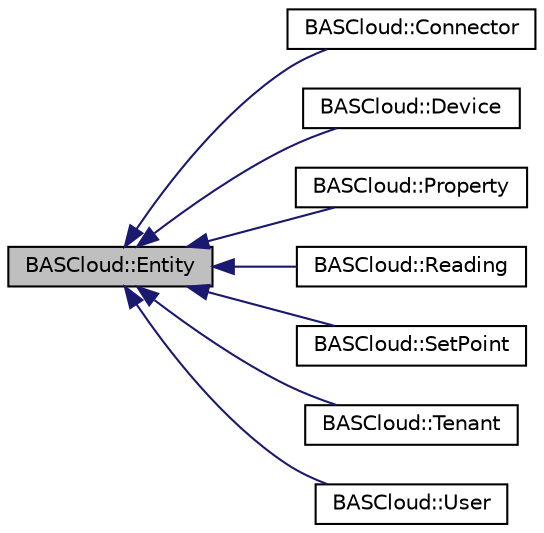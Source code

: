 digraph "BASCloud::Entity"
{
 // LATEX_PDF_SIZE
  edge [fontname="Helvetica",fontsize="10",labelfontname="Helvetica",labelfontsize="10"];
  node [fontname="Helvetica",fontsize="10",shape=record];
  rankdir="LR";
  Node1 [label="BASCloud::Entity",height=0.2,width=0.4,color="black", fillcolor="grey75", style="filled", fontcolor="black",tooltip="Base class modeling a BASCloud entity."];
  Node1 -> Node2 [dir="back",color="midnightblue",fontsize="10",style="solid",fontname="Helvetica"];
  Node2 [label="BASCloud::Connector",height=0.2,width=0.4,color="black", fillcolor="white", style="filled",URL="$classBASCloud_1_1Connector.html",tooltip="A Connector entity represents a BASCloud Connector in a property/building."];
  Node1 -> Node3 [dir="back",color="midnightblue",fontsize="10",style="solid",fontname="Helvetica"];
  Node3 [label="BASCloud::Device",height=0.2,width=0.4,color="black", fillcolor="white", style="filled",URL="$classBASCloud_1_1Device.html",tooltip="A device entity represents a sensor or actor in a property/building."];
  Node1 -> Node4 [dir="back",color="midnightblue",fontsize="10",style="solid",fontname="Helvetica"];
  Node4 [label="BASCloud::Property",height=0.2,width=0.4,color="black", fillcolor="white", style="filled",URL="$classBASCloud_1_1Property.html",tooltip="A Property entity represents a building or location in the BASCloud."];
  Node1 -> Node5 [dir="back",color="midnightblue",fontsize="10",style="solid",fontname="Helvetica"];
  Node5 [label="BASCloud::Reading",height=0.2,width=0.4,color="black", fillcolor="white", style="filled",URL="$classBASCloud_1_1Reading.html",tooltip="A Reading entity represents a reading from a sensor or actor (Device) in a building (Property)."];
  Node1 -> Node6 [dir="back",color="midnightblue",fontsize="10",style="solid",fontname="Helvetica"];
  Node6 [label="BASCloud::SetPoint",height=0.2,width=0.4,color="black", fillcolor="white", style="filled",URL="$classBASCloud_1_1SetPoint.html",tooltip="A SetPoint entity represents a future set point for a sensor or actor (Device) in a building (Propert..."];
  Node1 -> Node7 [dir="back",color="midnightblue",fontsize="10",style="solid",fontname="Helvetica"];
  Node7 [label="BASCloud::Tenant",height=0.2,width=0.4,color="black", fillcolor="white", style="filled",URL="$classBASCloud_1_1Tenant.html",tooltip="A Tenant entity represents a customer/tenant in the BASCloud."];
  Node1 -> Node8 [dir="back",color="midnightblue",fontsize="10",style="solid",fontname="Helvetica"];
  Node8 [label="BASCloud::User",height=0.2,width=0.4,color="black", fillcolor="white", style="filled",URL="$classBASCloud_1_1User.html",tooltip="A User entity represents a API user of the BASCloud."];
}
